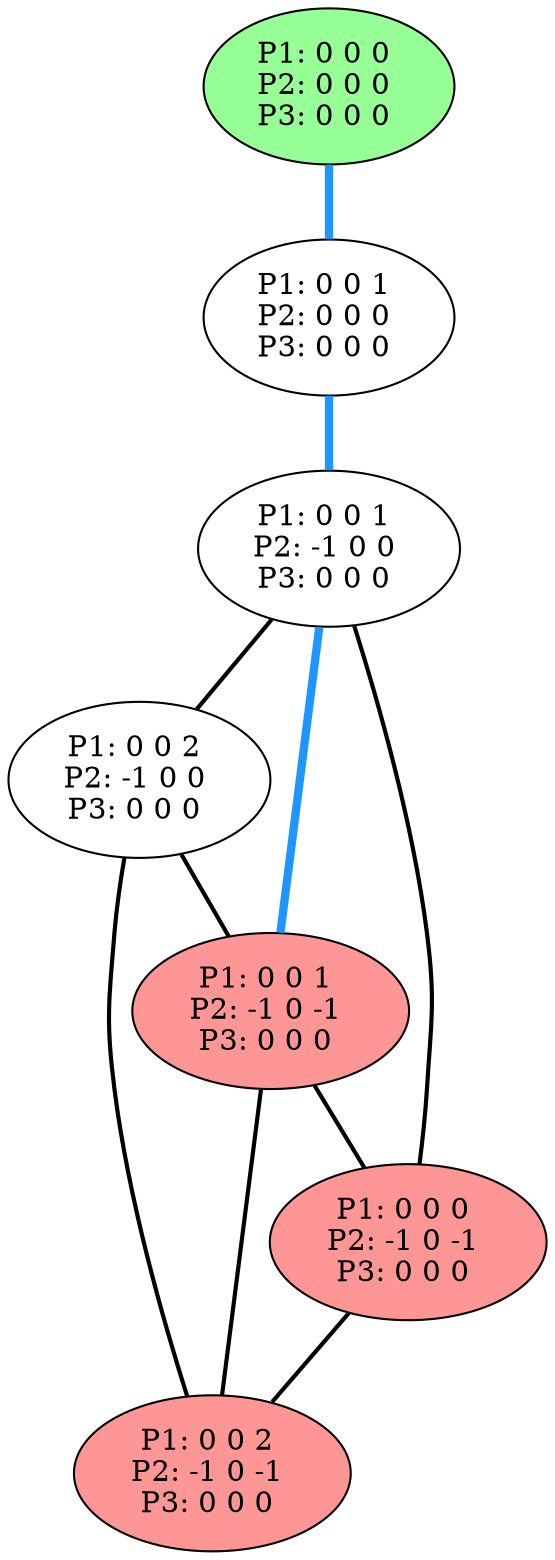 graph G {
color = "black"
0 [label = "P1: 0 0 0 
P2: 0 0 0 
P3: 0 0 0 
",  style="filled", fillcolor = "#96FF96"];
1 [label = "P1: 0 0 1 
P2: 0 0 0 
P3: 0 0 0 
"];
2 [label = "P1: 0 0 1 
P2: -1 0 0 
P3: 0 0 0 
"];
3 [label = "P1: 0 0 2 
P2: -1 0 0 
P3: 0 0 0 
"];
4 [label = "P1: 0 0 1 
P2: -1 0 -1 
P3: 0 0 0 
",  style="filled", fillcolor = "#FF9696"];
5 [label = "P1: 0 0 0 
P2: -1 0 -1 
P3: 0 0 0 
",  style="filled", fillcolor = "#FF9696"];
6 [label = "P1: 0 0 2 
P2: -1 0 -1 
P3: 0 0 0 
",  style="filled", fillcolor = "#FF9696"];
edge [style=bold];
0 -- 1 [color="#1E96FF", penwidth=4.0];

1 -- 2 [color="#1E96FF", penwidth=4.0];

2 -- 3 [color=black];
2 -- 4 [color="#1E96FF", penwidth=4.0];
2 -- 5 [color=black];

3 -- 6 [color=black];
3 -- 4 [color=black];

4 -- 5 [color=black];
4 -- 6 [color=black];

5 -- 6 [color=black];


}
